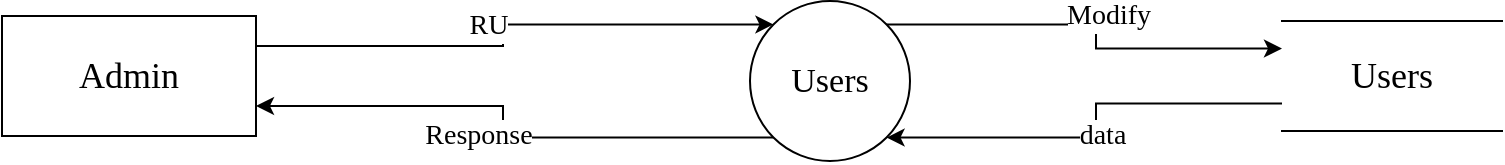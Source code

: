 <mxfile version="17.2.3" type="device"><diagram id="HeBkzXPH-GdMvk_lJBK_" name="Page-1"><mxGraphModel dx="1106" dy="653" grid="1" gridSize="10" guides="1" tooltips="1" connect="1" arrows="1" fold="1" page="1" pageScale="1" pageWidth="827" pageHeight="1169" background="none" math="0" shadow="0"><root><mxCell id="0"/><mxCell id="1" parent="0"/><mxCell id="6l1TLSjAQP7HA2U_qRRk-10" value="&lt;font style=&quot;font-size: 18px&quot;&gt;Admin&lt;/font&gt;" style="rounded=0;whiteSpace=wrap;html=1;fontFamily=Times New Roman;" parent="1" vertex="1"><mxGeometry x="40" y="190" width="127" height="60" as="geometry"/></mxCell><mxCell id="vkqfPGjD64mzjqCIcGSG-30" style="rounded=0;orthogonalLoop=1;jettySize=auto;html=1;entryX=1;entryY=1;entryDx=0;entryDy=0;fontSize=17;exitX=0;exitY=0.75;exitDx=0;exitDy=0;fontFamily=Times New Roman;elbow=vertical;edgeStyle=orthogonalEdgeStyle;" parent="1" source="vkqfPGjD64mzjqCIcGSG-34" target="vkqfPGjD64mzjqCIcGSG-39" edge="1"><mxGeometry relative="1" as="geometry"/></mxCell><mxCell id="vkqfPGjD64mzjqCIcGSG-31" value="data" style="edgeLabel;html=1;align=center;verticalAlign=middle;resizable=0;points=[];fontSize=14;fontFamily=Times New Roman;" parent="vkqfPGjD64mzjqCIcGSG-30" connectable="0" vertex="1"><mxGeometry x="0.475" y="-3" relative="1" as="geometry"><mxPoint x="51" y="2" as="offset"/></mxGeometry></mxCell><mxCell id="vkqfPGjD64mzjqCIcGSG-34" value="&lt;font style=&quot;font-size: 18px&quot;&gt;Users&lt;/font&gt;" style="shape=partialRectangle;whiteSpace=wrap;html=1;left=0;right=0;fillColor=default;rounded=0;shadow=0;glass=0;sketch=0;fontFamily=Times New Roman;fontSize=16;gradientColor=none;" parent="1" vertex="1"><mxGeometry x="680" y="192.5" width="110" height="55" as="geometry"/></mxCell><mxCell id="vkqfPGjD64mzjqCIcGSG-35" style="rounded=0;orthogonalLoop=1;jettySize=auto;html=1;fontSize=17;entryX=0;entryY=0.25;entryDx=0;entryDy=0;exitX=1;exitY=0;exitDx=0;exitDy=0;fontFamily=Times New Roman;edgeStyle=orthogonalEdgeStyle;" parent="1" source="vkqfPGjD64mzjqCIcGSG-39" target="vkqfPGjD64mzjqCIcGSG-34" edge="1"><mxGeometry relative="1" as="geometry"/></mxCell><mxCell id="vkqfPGjD64mzjqCIcGSG-36" value="Modify" style="edgeLabel;html=1;align=center;verticalAlign=middle;resizable=0;points=[];fontSize=14;fontFamily=Times New Roman;" parent="vkqfPGjD64mzjqCIcGSG-35" connectable="0" vertex="1"><mxGeometry x="-0.303" y="1" relative="1" as="geometry"><mxPoint x="37" y="-3" as="offset"/></mxGeometry></mxCell><mxCell id="vkqfPGjD64mzjqCIcGSG-37" style="rounded=0;orthogonalLoop=1;jettySize=auto;html=1;exitX=0;exitY=1;exitDx=0;exitDy=0;entryX=1;entryY=0.75;entryDx=0;entryDy=0;fontSize=17;startArrow=none;startFill=0;endArrow=classic;endFill=1;elbow=vertical;fontFamily=Times New Roman;edgeStyle=orthogonalEdgeStyle;" parent="1" source="vkqfPGjD64mzjqCIcGSG-39" target="6l1TLSjAQP7HA2U_qRRk-10" edge="1"><mxGeometry relative="1" as="geometry"><mxPoint x="290" y="389" as="targetPoint"/></mxGeometry></mxCell><mxCell id="vkqfPGjD64mzjqCIcGSG-38" value="Response" style="edgeLabel;html=1;align=center;verticalAlign=middle;resizable=0;points=[];fontSize=14;fontFamily=Times New Roman;" parent="vkqfPGjD64mzjqCIcGSG-37" connectable="0" vertex="1"><mxGeometry x="-0.573" relative="1" as="geometry"><mxPoint x="-89" y="-1" as="offset"/></mxGeometry></mxCell><mxCell id="vkqfPGjD64mzjqCIcGSG-39" value="&lt;p&gt;&lt;span style=&quot;line-height: 1.1&quot;&gt;&lt;font style=&quot;font-size: 17px&quot;&gt;Users&lt;/font&gt;&lt;/span&gt;&lt;/p&gt;" style="ellipse;whiteSpace=wrap;html=1;aspect=fixed;shadow=0;sketch=0;rotation=0;fontFamily=Times New Roman;" parent="1" vertex="1"><mxGeometry x="414" y="182.5" width="80" height="80" as="geometry"/></mxCell><mxCell id="vkqfPGjD64mzjqCIcGSG-47" style="rounded=0;orthogonalLoop=1;jettySize=auto;html=1;entryX=0;entryY=0;entryDx=0;entryDy=0;fontSize=17;startArrow=none;startFill=0;endArrow=classic;endFill=1;exitX=1;exitY=0.25;exitDx=0;exitDy=0;fontFamily=Times New Roman;elbow=vertical;edgeStyle=orthogonalEdgeStyle;" parent="1" source="6l1TLSjAQP7HA2U_qRRk-10" target="vkqfPGjD64mzjqCIcGSG-39" edge="1"><mxGeometry relative="1" as="geometry"><mxPoint x="210" y="359" as="sourcePoint"/></mxGeometry></mxCell><mxCell id="vkqfPGjD64mzjqCIcGSG-48" value="RU" style="edgeLabel;html=1;align=center;verticalAlign=middle;resizable=0;points=[];fontSize=14;fontFamily=Times New Roman;" parent="vkqfPGjD64mzjqCIcGSG-47" connectable="0" vertex="1"><mxGeometry x="0.661" relative="1" as="geometry"><mxPoint x="-97" y="1" as="offset"/></mxGeometry></mxCell></root></mxGraphModel></diagram></mxfile>